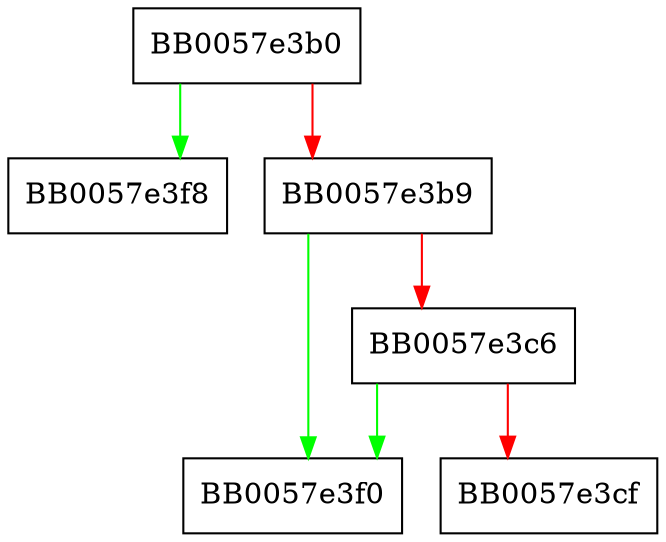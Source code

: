 digraph DSA_set0_pqg {
  node [shape="box"];
  graph [splines=ortho];
  BB0057e3b0 -> BB0057e3f8 [color="green"];
  BB0057e3b0 -> BB0057e3b9 [color="red"];
  BB0057e3b9 -> BB0057e3f0 [color="green"];
  BB0057e3b9 -> BB0057e3c6 [color="red"];
  BB0057e3c6 -> BB0057e3f0 [color="green"];
  BB0057e3c6 -> BB0057e3cf [color="red"];
}